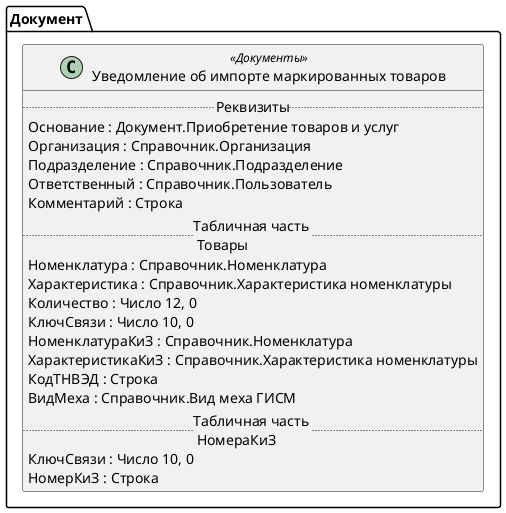 ﻿@startuml УведомлениеОбИмпортеМаркированныхТоваровГИСМ
'!include templates.wsd
'..\include templates.wsd
class Документ.УведомлениеОбИмпортеМаркированныхТоваровГИСМ as "Уведомление об импорте маркированных товаров" <<Документы>>
{
..Реквизиты..
Основание : Документ.Приобретение товаров и услуг
Организация : Справочник.Организация
Подразделение : Справочник.Подразделение
Ответственный : Справочник.Пользователь
Комментарий : Строка
..Табличная часть \n Товары..
Номенклатура : Справочник.Номенклатура
Характеристика : Справочник.Характеристика номенклатуры
Количество : Число 12, 0
КлючСвязи : Число 10, 0
НоменклатураКиЗ : Справочник.Номенклатура
ХарактеристикаКиЗ : Справочник.Характеристика номенклатуры
КодТНВЭД : Строка
ВидМеха : Справочник.Вид меха ГИСМ
..Табличная часть \n НомераКиЗ..
КлючСвязи : Число 10, 0
НомерКиЗ : Строка
}
@enduml
